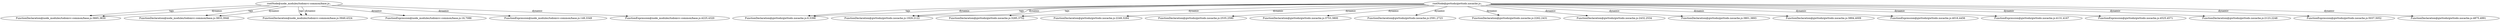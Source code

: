 digraph lacunaCG {
 "rootNode@node_modules/todomvc-common/base.js:," -> "FunctionDeclaration@node_modules/todomvc-common/base.js:3665,3830" [label="tajs" ];
 "rootNode@node_modules/todomvc-common/base.js:," -> "FunctionDeclaration@node_modules/todomvc-common/base.js:3833,3946" [label="tajs" ];
 "rootNode@node_modules/todomvc-common/base.js:," -> "FunctionDeclaration@node_modules/todomvc-common/base.js:3949,4324" [label="tajs" ];
 "rootNode@node_modules/todomvc-common/base.js:," -> "FunctionExpression@node_modules/todomvc-common/base.js:16,7086" [label="dynamic" ];
 "rootNode@node_modules/todomvc-common/base.js:," -> "FunctionExpression@node_modules/todomvc-common/base.js:149,3349" [label="dynamic" ];
 "rootNode@node_modules/todomvc-common/base.js:," -> "FunctionDeclaration@node_modules/todomvc-common/base.js:3665,3830" [label="dynamic" ];
 "rootNode@node_modules/todomvc-common/base.js:," -> "FunctionDeclaration@node_modules/todomvc-common/base.js:3949,4324" [label="dynamic" ];
 "rootNode@node_modules/todomvc-common/base.js:," -> "FunctionDeclaration@node_modules/todomvc-common/base.js:3833,3946" [label="dynamic" ];
 "rootNode@node_modules/todomvc-common/base.js:," -> "FunctionExpression@node_modules/todomvc-common/base.js:4225,4320" [label="dynamic" ];
 "rootNode@gwttodo/gwttodo.nocache.js:," -> "FunctionDeclaration@gwttodo/gwttodo.nocache.js:0,5398" [label="tajs" ];
 "rootNode@gwttodo/gwttodo.nocache.js:," -> "FunctionDeclaration@gwttodo/gwttodo.nocache.js:1929,2122" [label="tajs" ];
 "rootNode@gwttodo/gwttodo.nocache.js:," -> "FunctionDeclaration@gwttodo/gwttodo.nocache.js:3285,3752" [label="tajs" ];
 "rootNode@gwttodo/gwttodo.nocache.js:," -> "FunctionDeclaration@gwttodo/gwttodo.nocache.js:0,5398" [label="dynamic" ];
 "rootNode@gwttodo/gwttodo.nocache.js:," -> "FunctionDeclaration@gwttodo/gwttodo.nocache.js:1929,2122" [label="dynamic" ];
 "rootNode@gwttodo/gwttodo.nocache.js:," -> "FunctionDeclaration@gwttodo/gwttodo.nocache.js:3285,3752" [label="dynamic" ];
 "rootNode@gwttodo/gwttodo.nocache.js:," -> "FunctionDeclaration@gwttodo/gwttodo.nocache.js:2249,3284" [label="dynamic" ];
 "rootNode@gwttodo/gwttodo.nocache.js:," -> "FunctionDeclaration@gwttodo/gwttodo.nocache.js:2535,2590" [label="dynamic" ];
 "rootNode@gwttodo/gwttodo.nocache.js:," -> "FunctionDeclaration@gwttodo/gwttodo.nocache.js:3753,3800" [label="dynamic" ];
 "rootNode@gwttodo/gwttodo.nocache.js:," -> "FunctionDeclaration@gwttodo/gwttodo.nocache.js:2591,2723" [label="dynamic" ];
 "rootNode@gwttodo/gwttodo.nocache.js:," -> "FunctionDeclaration@gwttodo/gwttodo.nocache.js:2262,2431" [label="dynamic" ];
 "rootNode@gwttodo/gwttodo.nocache.js:," -> "FunctionDeclaration@gwttodo/gwttodo.nocache.js:2432,2534" [label="dynamic" ];
 "rootNode@gwttodo/gwttodo.nocache.js:," -> "FunctionDeclaration@gwttodo/gwttodo.nocache.js:3801,3893" [label="dynamic" ];
 "rootNode@gwttodo/gwttodo.nocache.js:," -> "FunctionDeclaration@gwttodo/gwttodo.nocache.js:3894,4009" [label="dynamic" ];
 "rootNode@gwttodo/gwttodo.nocache.js:," -> "FunctionExpression@gwttodo/gwttodo.nocache.js:4016,4456" [label="dynamic" ];
 "rootNode@gwttodo/gwttodo.nocache.js:," -> "FunctionExpression@gwttodo/gwttodo.nocache.js:4131,4167" [label="dynamic" ];
 "rootNode@gwttodo/gwttodo.nocache.js:," -> "FunctionExpression@gwttodo/gwttodo.nocache.js:4525,4571" [label="dynamic" ];
 "rootNode@gwttodo/gwttodo.nocache.js:," -> "FunctionDeclaration@gwttodo/gwttodo.nocache.js:2123,2248" [label="dynamic" ];
 "rootNode@gwttodo/gwttodo.nocache.js:," -> "FunctionExpression@gwttodo/gwttodo.nocache.js:5037,5052" [label="dynamic" ];
 "rootNode@gwttodo/gwttodo.nocache.js:," -> "FunctionDeclaration@gwttodo/gwttodo.nocache.js:4875,4991" [label="dynamic" ];
 }